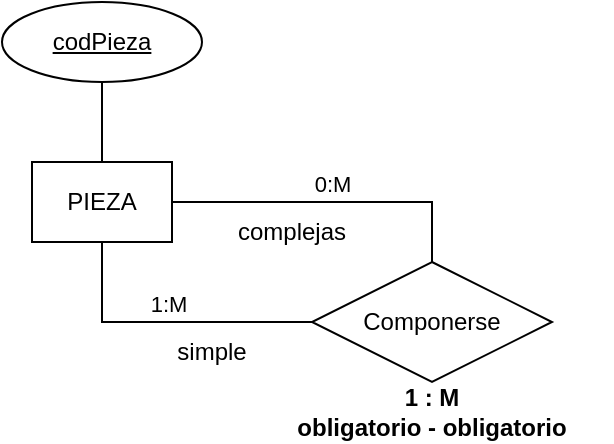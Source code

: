 <mxfile version="24.7.17">
  <diagram name="Página-1" id="jTI0H4vfoi5p_PQjmlUF">
    <mxGraphModel dx="1185" dy="688" grid="1" gridSize="10" guides="1" tooltips="1" connect="1" arrows="1" fold="1" page="1" pageScale="1" pageWidth="827" pageHeight="1169" math="0" shadow="0">
      <root>
        <mxCell id="0" />
        <mxCell id="1" parent="0" />
        <mxCell id="CgLuL9ijmaOuKNdPhY-2-1" value="PIEZA" style="whiteSpace=wrap;html=1;align=center;" parent="1" vertex="1">
          <mxGeometry x="54" y="120" width="70" height="40" as="geometry" />
        </mxCell>
        <mxCell id="CgLuL9ijmaOuKNdPhY-2-3" value="Componerse" style="shape=rhombus;perimeter=rhombusPerimeter;whiteSpace=wrap;html=1;align=center;" parent="1" vertex="1">
          <mxGeometry x="194" y="170" width="120" height="60" as="geometry" />
        </mxCell>
        <mxCell id="CgLuL9ijmaOuKNdPhY-2-4" value="0:M" style="endArrow=none;html=1;rounded=0;exitX=1;exitY=0.5;exitDx=0;exitDy=0;entryX=0.5;entryY=0;entryDx=0;entryDy=0;edgeStyle=orthogonalEdgeStyle;verticalAlign=bottom;" parent="1" source="CgLuL9ijmaOuKNdPhY-2-1" target="CgLuL9ijmaOuKNdPhY-2-3" edge="1">
          <mxGeometry relative="1" as="geometry">
            <mxPoint x="304" y="200" as="sourcePoint" />
            <mxPoint x="558" y="450" as="targetPoint" />
          </mxGeometry>
        </mxCell>
        <mxCell id="CgLuL9ijmaOuKNdPhY-2-5" value="1:M" style="endArrow=none;html=1;rounded=0;exitX=0.5;exitY=1;exitDx=0;exitDy=0;entryX=0;entryY=0.5;entryDx=0;entryDy=0;edgeStyle=orthogonalEdgeStyle;verticalAlign=bottom;" parent="1" source="CgLuL9ijmaOuKNdPhY-2-1" target="CgLuL9ijmaOuKNdPhY-2-3" edge="1">
          <mxGeometry relative="1" as="geometry">
            <mxPoint x="304" y="200" as="sourcePoint" />
            <mxPoint x="558" y="450" as="targetPoint" />
          </mxGeometry>
        </mxCell>
        <mxCell id="CgLuL9ijmaOuKNdPhY-2-6" value="&lt;b&gt;1 : M&lt;/b&gt;&lt;div style=&quot;&quot;&gt;&lt;b&gt;obligatorio - obligatorio&lt;/b&gt;&lt;/div&gt;" style="text;html=1;align=center;verticalAlign=middle;whiteSpace=wrap;rounded=0;" parent="1" vertex="1">
          <mxGeometry x="164" y="230" width="180" height="30" as="geometry" />
        </mxCell>
        <mxCell id="m61qkaMOYIJpe_Q9cC8C-1" value="&lt;u&gt;codPieza&lt;/u&gt;" style="ellipse;whiteSpace=wrap;html=1;align=center;" parent="1" vertex="1">
          <mxGeometry x="39" y="40" width="100" height="40" as="geometry" />
        </mxCell>
        <mxCell id="m61qkaMOYIJpe_Q9cC8C-2" value="" style="endArrow=none;html=1;rounded=0;exitX=0.5;exitY=1;exitDx=0;exitDy=0;edgeStyle=orthogonalEdgeStyle;verticalAlign=bottom;entryX=0.5;entryY=0;entryDx=0;entryDy=0;" parent="1" source="m61qkaMOYIJpe_Q9cC8C-1" target="CgLuL9ijmaOuKNdPhY-2-1" edge="1">
          <mxGeometry relative="1" as="geometry">
            <mxPoint x="134" y="110" as="sourcePoint" />
            <mxPoint x="144" y="90" as="targetPoint" />
          </mxGeometry>
        </mxCell>
        <mxCell id="m61qkaMOYIJpe_Q9cC8C-3" value="simple" style="text;html=1;align=center;verticalAlign=middle;whiteSpace=wrap;rounded=0;" parent="1" vertex="1">
          <mxGeometry x="114" y="200" width="60" height="30" as="geometry" />
        </mxCell>
        <mxCell id="m61qkaMOYIJpe_Q9cC8C-4" value="complejas" style="text;html=1;align=center;verticalAlign=middle;whiteSpace=wrap;rounded=0;" parent="1" vertex="1">
          <mxGeometry x="154" y="140" width="60" height="30" as="geometry" />
        </mxCell>
      </root>
    </mxGraphModel>
  </diagram>
</mxfile>
